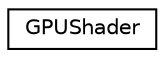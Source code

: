 digraph G
{
  edge [fontname="Helvetica",fontsize="10",labelfontname="Helvetica",labelfontsize="10"];
  node [fontname="Helvetica",fontsize="10",shape=record];
  rankdir=LR;
  Node1 [label="GPUShader",height=0.2,width=0.4,color="black", fillcolor="white", style="filled",URL="$d5/ddc/structGPUShader.html"];
}
